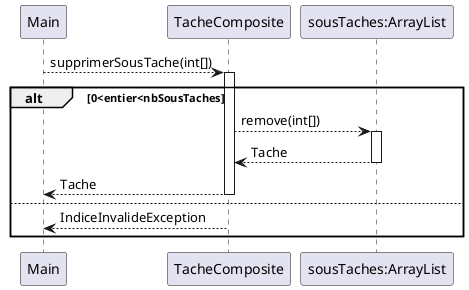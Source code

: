 @startuml
'https://plantuml.com/sequence-diagram

participant Main
participant TacheComposite
participant ArrayList as "sousTaches:ArrayList"

Main --> TacheComposite : supprimerSousTache(int[])
alt 0<entier<nbSousTaches
activate TacheComposite
TacheComposite --> ArrayList : remove(int[])
activate ArrayList
TacheComposite <-- ArrayList : Tache
deactivate ArrayList
Main <-- TacheComposite : Tache
deactivate TacheComposite
else
Main <-- TacheComposite : IndiceInvalideException
end
@enduml